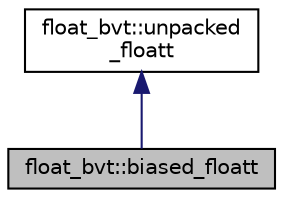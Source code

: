 digraph "float_bvt::biased_floatt"
{
 // LATEX_PDF_SIZE
  bgcolor="transparent";
  edge [fontname="Helvetica",fontsize="10",labelfontname="Helvetica",labelfontsize="10"];
  node [fontname="Helvetica",fontsize="10",shape=record];
  Node1 [label="float_bvt::biased_floatt",height=0.2,width=0.4,color="black", fillcolor="grey75", style="filled", fontcolor="black",tooltip=" "];
  Node2 -> Node1 [dir="back",color="midnightblue",fontsize="10",style="solid",fontname="Helvetica"];
  Node2 [label="float_bvt::unpacked\l_floatt",height=0.2,width=0.4,color="black",URL="$structfloat__bvt_1_1unpacked__floatt.html",tooltip=" "];
}

